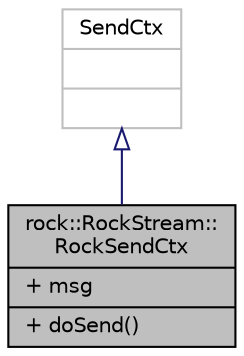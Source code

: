 digraph "rock::RockStream::RockSendCtx"
{
 // LATEX_PDF_SIZE
  edge [fontname="Helvetica",fontsize="10",labelfontname="Helvetica",labelfontsize="10"];
  node [fontname="Helvetica",fontsize="10",shape=record];
  Node1 [label="{rock::RockStream::\lRockSendCtx\n|+ msg\l|+ doSend()\l}",height=0.2,width=0.4,color="black", fillcolor="grey75", style="filled", fontcolor="black",tooltip=" "];
  Node2 -> Node1 [dir="back",color="midnightblue",fontsize="10",style="solid",arrowtail="onormal",fontname="Helvetica"];
  Node2 [label="{SendCtx\n||}",height=0.2,width=0.4,color="grey75", fillcolor="white", style="filled",tooltip=" "];
}
